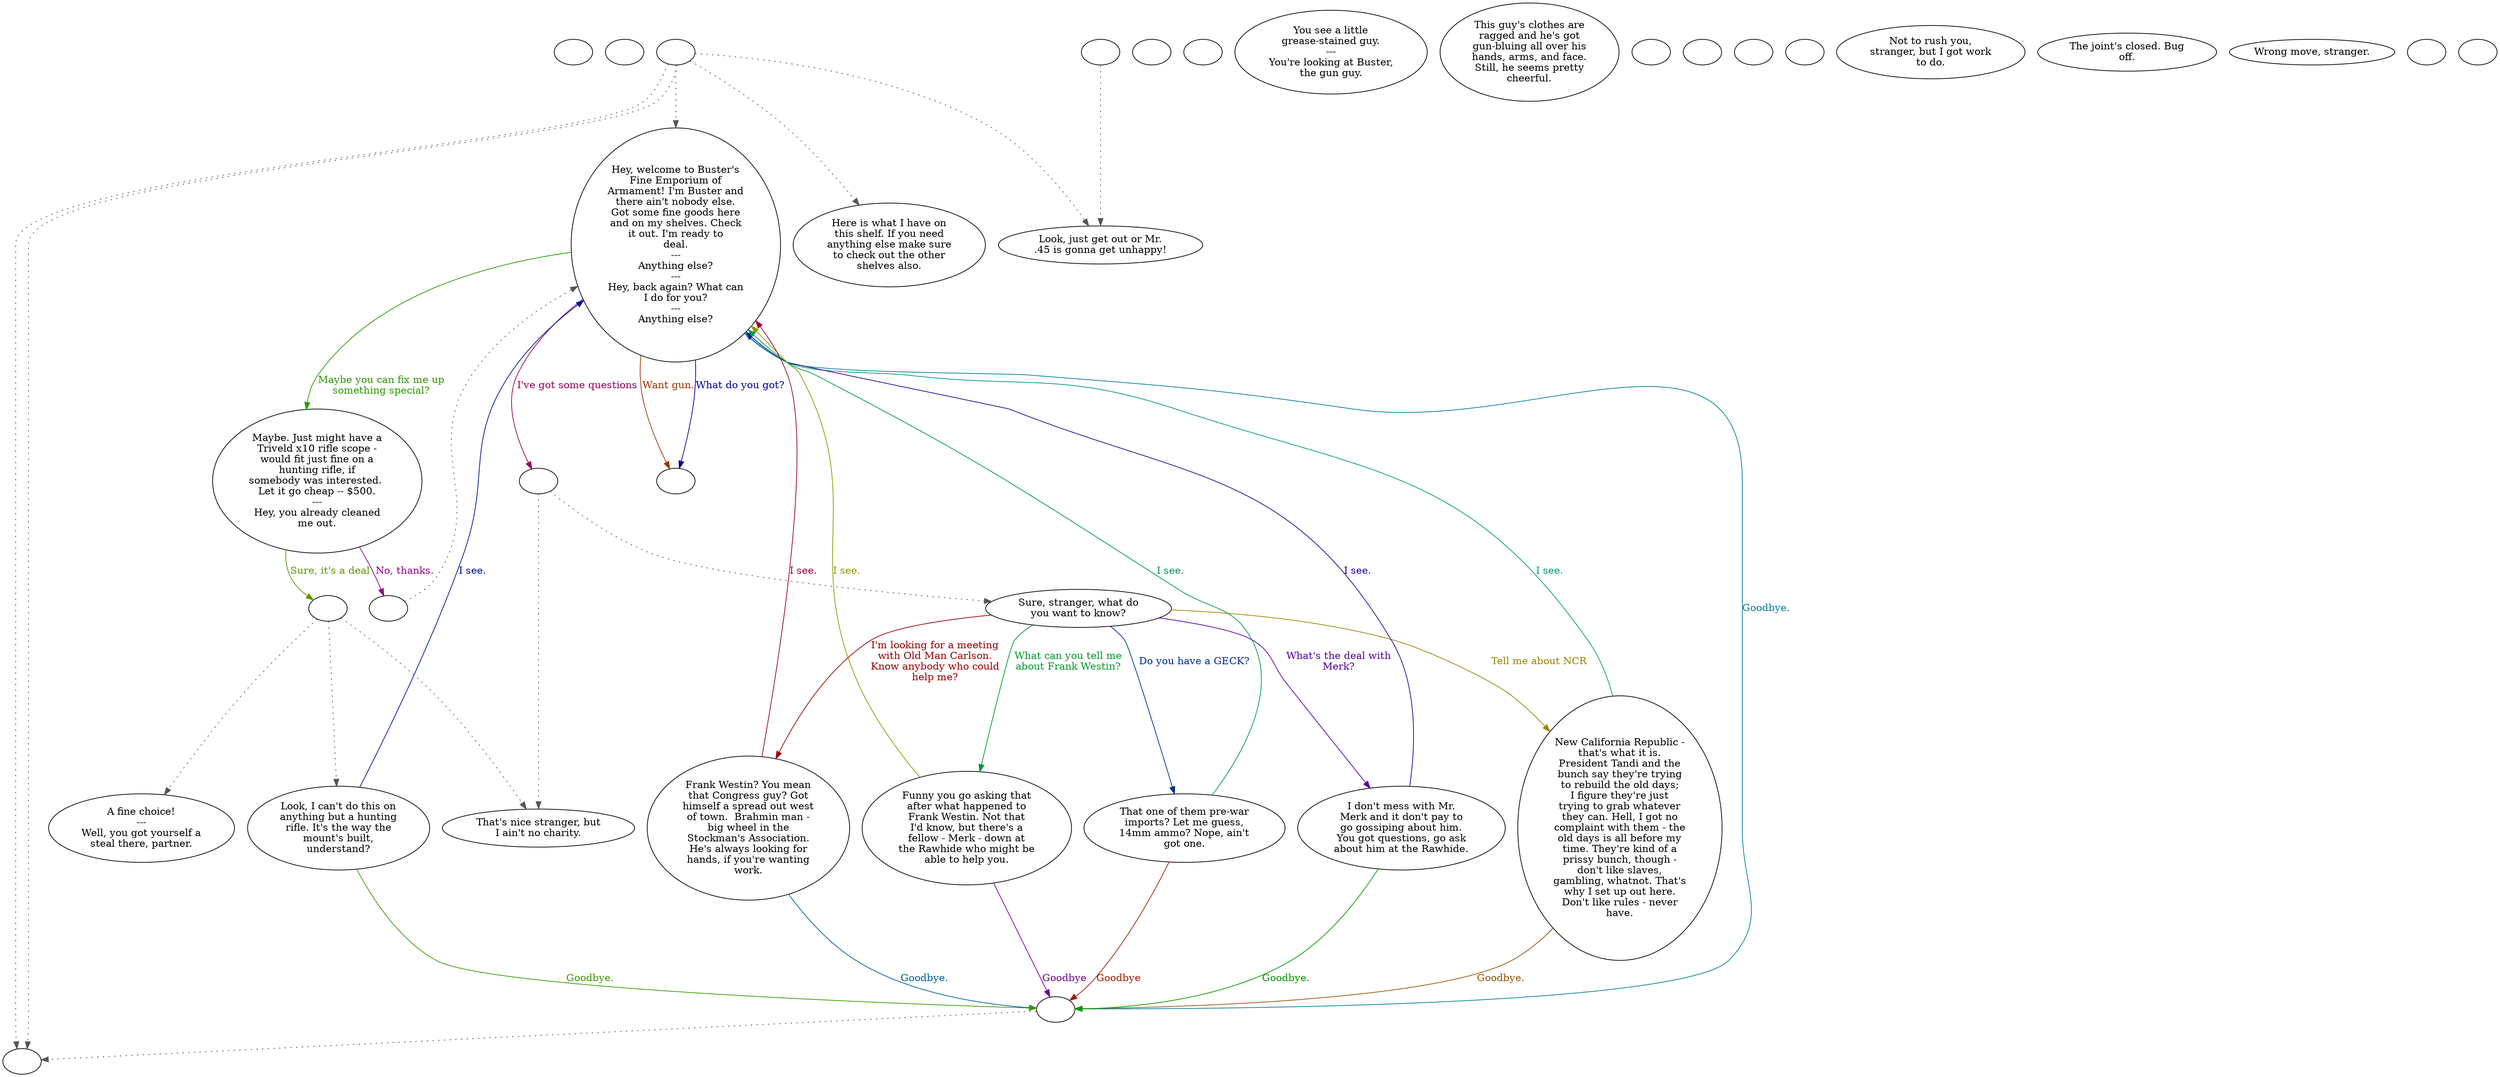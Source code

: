 digraph scbuster {
  "checkPartyMembersNearDoor" [style=filled       fillcolor="#FFFFFF"       color="#000000"]
  "checkPartyMembersNearDoor" [label=""]
  "start" [style=filled       fillcolor="#FFFFFF"       color="#000000"]
  "start" [label=""]
  "critter_p_proc" [style=filled       fillcolor="#FFFFFF"       color="#000000"]
  "critter_p_proc" -> "Node014" [style=dotted color="#555555"]
  "critter_p_proc" [label=""]
  "pickup_p_proc" [style=filled       fillcolor="#FFFFFF"       color="#000000"]
  "pickup_p_proc" [label=""]
  "talk_p_proc" [style=filled       fillcolor="#FFFFFF"       color="#000000"]
  "talk_p_proc" -> "do_swap" [style=dotted color="#555555"]
  "talk_p_proc" -> "Node001" [style=dotted color="#555555"]
  "talk_p_proc" -> "do_swap" [style=dotted color="#555555"]
  "talk_p_proc" -> "NodeBarter" [style=dotted color="#555555"]
  "talk_p_proc" -> "Node014" [style=dotted color="#555555"]
  "talk_p_proc" [label=""]
  "destroy_p_proc" [style=filled       fillcolor="#FFFFFF"       color="#000000"]
  "destroy_p_proc" [label=""]
  "look_at_p_proc" [style=filled       fillcolor="#FFFFFF"       color="#000000"]
  "look_at_p_proc" [label="You see a little\ngrease-stained guy.\n---\nYou're looking at Buster,\nthe gun guy."]
  "description_p_proc" [style=filled       fillcolor="#FFFFFF"       color="#000000"]
  "description_p_proc" [label="This guy's clothes are\nragged and he's got\ngun-bluing all over his\nhands, arms, and face.\nStill, he seems pretty\ncheerful."]
  "use_skill_on_p_proc" [style=filled       fillcolor="#FFFFFF"       color="#000000"]
  "use_skill_on_p_proc" [label=""]
  "damage_p_proc" [style=filled       fillcolor="#FFFFFF"       color="#000000"]
  "damage_p_proc" [label=""]
  "map_enter_p_proc" [style=filled       fillcolor="#FFFFFF"       color="#000000"]
  "map_enter_p_proc" [label=""]
  "Node998" [style=filled       fillcolor="#FFFFFF"       color="#000000"]
  "Node998" [label=""]
  "Node999" [style=filled       fillcolor="#FFFFFF"       color="#000000"]
  "Node999" -> "do_swap" [style=dotted color="#555555"]
  "Node999" [label=""]
  "do_swap" [style=filled       fillcolor="#FFFFFF"       color="#000000"]
  "do_swap" [label=""]
  "Node001" [style=filled       fillcolor="#FFFFFF"       color="#000000"]
  "Node001" [label="Hey, welcome to Buster's\nFine Emporium of\nArmament! I'm Buster and\nthere ain't nobody else.\nGot some fine goods here\nand on my shelves. Check\nit out. I'm ready to\ndeal.\n---\nAnything else?\n---\nHey, back again? What can\nI do for you?\n---\nAnything else?"]
  "Node001" -> "doBarter" [label="Want gun." color="#993300" fontcolor="#993300"]
  "Node001" -> "doBarter" [label="What do you got?" color="#060099" fontcolor="#060099"]
  "Node001" -> "Node006" [label="Maybe you can fix me up\nsomething special?" color="#279900" fontcolor="#279900"]
  "Node001" -> "Node0405a" [label="I've got some questions" color="#990053" fontcolor="#990053"]
  "Node001" -> "Node999" [label="Goodbye." color="#008099" fontcolor="#008099"]
  "Node002" [style=filled       fillcolor="#FFFFFF"       color="#000000"]
  "Node002" [label="A fine choice!\n---\nWell, you got yourself a\nsteal there, partner."]
  "Node003" [style=filled       fillcolor="#FFFFFF"       color="#000000"]
  "Node003" [label="Not to rush you,\nstranger, but I got work\nto do."]
  "Node004" [style=filled       fillcolor="#FFFFFF"       color="#000000"]
  "Node004" [label="Sure, stranger, what do\nyou want to know?"]
  "Node004" -> "Node007" [label="Tell me about NCR" color="#998500" fontcolor="#998500"]
  "Node004" -> "Node008" [label="What's the deal with\nMerk?" color="#590099" fontcolor="#590099"]
  "Node004" -> "Node010" [label="What can you tell me\nabout Frank Westin?" color="#00992C" fontcolor="#00992C"]
  "Node004" -> "Node009" [label="I'm looking for a meeting\nwith Old Man Carlson.\nKnow anybody who could\nhelp me?" color="#990001" fontcolor="#990001"]
  "Node004" -> "Node011" [label="Do you have a GECK?" color="#002D99" fontcolor="#002D99"]
  "Node005" [style=filled       fillcolor="#FFFFFF"       color="#000000"]
  "Node005" [label="That's nice stranger, but\nI ain't no charity."]
  "Node006" [style=filled       fillcolor="#FFFFFF"       color="#000000"]
  "Node006" [label="Maybe. Just might have a\nTriveld x10 rifle scope -\nwould fit just fine on a\nhunting rifle, if\nsomebody was interested. \nLet it go cheap -- $500.\n---\nHey, you already cleaned\nme out."]
  "Node006" -> "tryModify" [label="Sure, it's a deal" color="#5A9900" fontcolor="#5A9900"]
  "Node006" -> "Node001a" [label="No, thanks." color="#990086" fontcolor="#990086"]
  "Node007" [style=filled       fillcolor="#FFFFFF"       color="#000000"]
  "Node007" [label="New California Republic -\nthat's what it is.\nPresident Tandi and the\nbunch say they're trying\nto rebuild the old days;\nI figure they're just\ntrying to grab whatever\nthey can. Hell, I got no\ncomplaint with them - the\nold days is all before my\ntime. They're kind of a\nprissy bunch, though -\ndon't like slaves,\ngambling, whatnot. That's\nwhy I set up out here.\nDon't like rules - never\nhave."]
  "Node007" -> "Node001" [label="I see." color="#00997F" fontcolor="#00997F"]
  "Node007" -> "Node999" [label="Goodbye." color="#995200" fontcolor="#995200"]
  "Node008" [style=filled       fillcolor="#FFFFFF"       color="#000000"]
  "Node008" [label="I don't mess with Mr.\nMerk and it don't pay to\ngo gossiping about him.\nYou got questions, go ask\nabout him at the Rawhide."]
  "Node008" -> "Node001" [label="I see." color="#260099" fontcolor="#260099"]
  "Node008" -> "Node999" [label="Goodbye." color="#079900" fontcolor="#079900"]
  "Node009" [style=filled       fillcolor="#FFFFFF"       color="#000000"]
  "Node009" [label="Frank Westin? You mean\nthat Congress guy? Got\nhimself a spread out west\nof town.  Brahmin man -\nbig wheel in the\nStockman's Association.\nHe's always looking for\nhands, if you're wanting\nwork."]
  "Node009" -> "Node001" [label="I see." color="#990034" fontcolor="#990034"]
  "Node009" -> "Node999" [label="Goodbye." color="#006099" fontcolor="#006099"]
  "Node010" [style=filled       fillcolor="#FFFFFF"       color="#000000"]
  "Node010" [label="Funny you go asking that\nafter what happened to\nFrank Westin. Not that\nI'd know, but there's a\nfellow - Merk - down at\nthe Rawhide who might be\nable to help you."]
  "Node010" -> "Node001" [label="I see." color="#8D9900" fontcolor="#8D9900"]
  "Node010" -> "Node999" [label="Goodbye" color="#780099" fontcolor="#780099"]
  "Node011" [style=filled       fillcolor="#FFFFFF"       color="#000000"]
  "Node011" [label="That one of them pre-war\nimports? Let me guess,\n14mm ammo? Nope, ain't\ngot one."]
  "Node011" -> "Node001" [label="I see." color="#00994C" fontcolor="#00994C"]
  "Node011" -> "Node999" [label="Goodbye" color="#991F00" fontcolor="#991F00"]
  "Node012" [style=filled       fillcolor="#FFFFFF"       color="#000000"]
  "Node012" [label="Look, I can't do this on\nanything but a hunting\nrifle. It's the way the\nmount's built,\nunderstand?"]
  "Node012" -> "Node001" [label="I see." color="#000E99" fontcolor="#000E99"]
  "Node012" -> "Node999" [label="Goodbye." color="#3A9900" fontcolor="#3A9900"]
  "Node013" [style=filled       fillcolor="#FFFFFF"       color="#000000"]
  "Node013" [label="The joint's closed. Bug\noff."]
  "Node014" [style=filled       fillcolor="#FFFFFF"       color="#000000"]
  "Node014" [label="Look, just get out or Mr.\n.45 is gonna get unhappy!"]
  "Node015" [style=filled       fillcolor="#FFFFFF"       color="#000000"]
  "Node015" [label="Wrong move, stranger."]
  "doBarter" [style=filled       fillcolor="#FFFFFF"       color="#000000"]
  "doBarter" [label=""]
  "NodeBarter" [style=filled       fillcolor="#FFFFFF"       color="#000000"]
  "NodeBarter" [label="Here is what I have on\nthis shelf. If you need\nanything else make sure\nto check out the other\nshelves also."]
  "storeOpen" [style=filled       fillcolor="#FFFFFF"       color="#000000"]
  "storeOpen" [label=""]
  "timed_event_p_proc" [style=filled       fillcolor="#FFFFFF"       color="#000000"]
  "timed_event_p_proc" [label=""]
  "Node0405a" [style=filled       fillcolor="#FFFFFF"       color="#000000"]
  "Node0405a" -> "Node004" [style=dotted color="#555555"]
  "Node0405a" -> "Node005" [style=dotted color="#555555"]
  "Node0405a" [label=""]
  "tryModify" [style=filled       fillcolor="#FFFFFF"       color="#000000"]
  "tryModify" -> "Node002" [style=dotted color="#555555"]
  "tryModify" -> "Node012" [style=dotted color="#555555"]
  "tryModify" -> "Node005" [style=dotted color="#555555"]
  "tryModify" [label=""]
  "Node001a" [style=filled       fillcolor="#FFFFFF"       color="#000000"]
  "Node001a" -> "Node001" [style=dotted color="#555555"]
  "Node001a" [label=""]
}